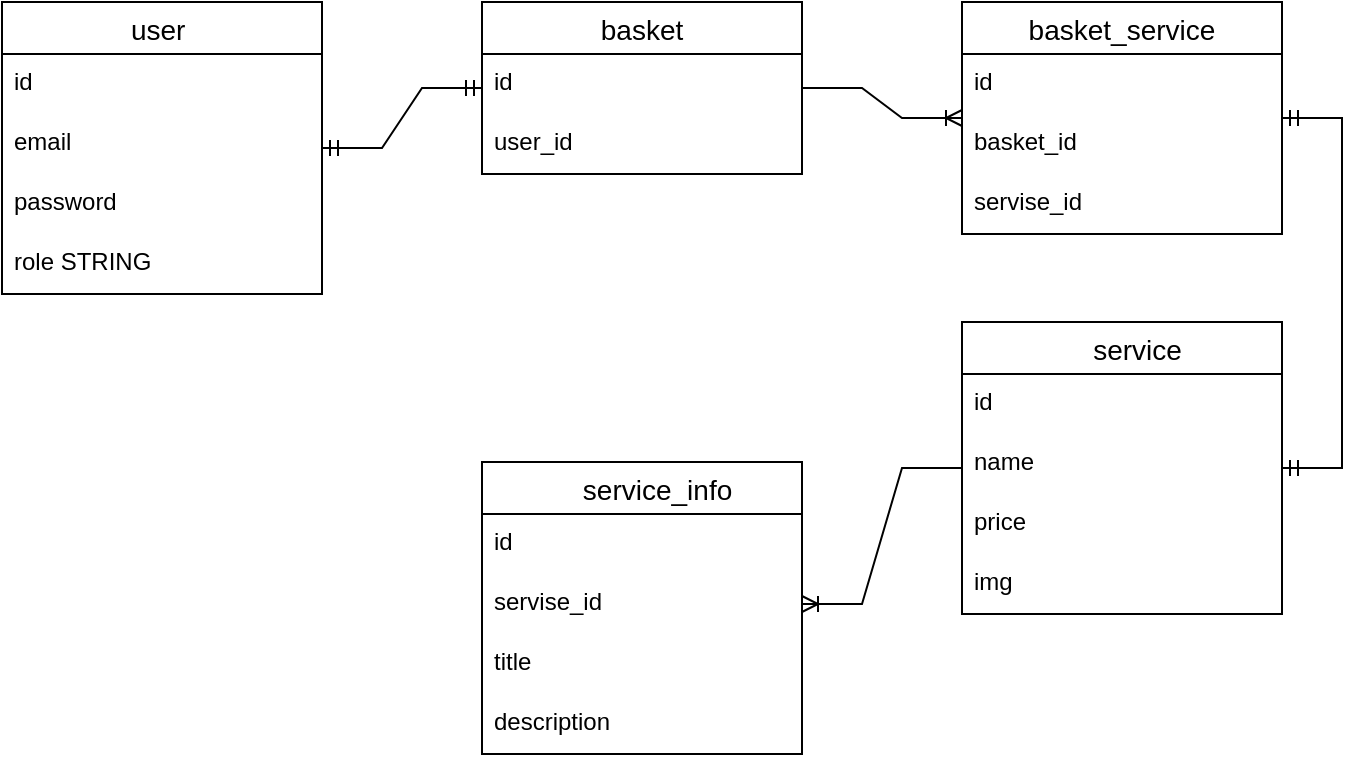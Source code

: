 <mxfile version="20.4.0" type="github">
  <diagram id="v2hEQZfIoBFvv74dmOdB" name="Страница 1">
    <mxGraphModel dx="1246" dy="724" grid="1" gridSize="10" guides="1" tooltips="1" connect="1" arrows="1" fold="1" page="1" pageScale="1" pageWidth="827" pageHeight="1169" math="0" shadow="0">
      <root>
        <mxCell id="0" />
        <mxCell id="1" parent="0" />
        <mxCell id="QNYCxwItY6GxLUILPX6E-1" value="basket" style="swimlane;fontStyle=0;childLayout=stackLayout;horizontal=1;startSize=26;horizontalStack=0;resizeParent=1;resizeParentMax=0;resizeLast=0;collapsible=1;marginBottom=0;align=center;fontSize=14;" vertex="1" parent="1">
          <mxGeometry x="320" y="250" width="160" height="86" as="geometry" />
        </mxCell>
        <mxCell id="QNYCxwItY6GxLUILPX6E-23" value="id" style="text;strokeColor=none;fillColor=none;spacingLeft=4;spacingRight=4;overflow=hidden;rotatable=0;points=[[0,0.5],[1,0.5]];portConstraint=eastwest;fontSize=12;" vertex="1" parent="QNYCxwItY6GxLUILPX6E-1">
          <mxGeometry y="26" width="160" height="30" as="geometry" />
        </mxCell>
        <mxCell id="QNYCxwItY6GxLUILPX6E-2" value="user_id" style="text;strokeColor=none;fillColor=none;spacingLeft=4;spacingRight=4;overflow=hidden;rotatable=0;points=[[0,0.5],[1,0.5]];portConstraint=eastwest;fontSize=12;" vertex="1" parent="QNYCxwItY6GxLUILPX6E-1">
          <mxGeometry y="56" width="160" height="30" as="geometry" />
        </mxCell>
        <mxCell id="QNYCxwItY6GxLUILPX6E-5" value="user " style="swimlane;fontStyle=0;childLayout=stackLayout;horizontal=1;startSize=26;horizontalStack=0;resizeParent=1;resizeParentMax=0;resizeLast=0;collapsible=1;marginBottom=0;align=center;fontSize=14;" vertex="1" parent="1">
          <mxGeometry x="80" y="250" width="160" height="146" as="geometry" />
        </mxCell>
        <mxCell id="QNYCxwItY6GxLUILPX6E-6" value="id&#xa;" style="text;strokeColor=none;fillColor=none;spacingLeft=4;spacingRight=4;overflow=hidden;rotatable=0;points=[[0,0.5],[1,0.5]];portConstraint=eastwest;fontSize=12;" vertex="1" parent="QNYCxwItY6GxLUILPX6E-5">
          <mxGeometry y="26" width="160" height="30" as="geometry" />
        </mxCell>
        <mxCell id="QNYCxwItY6GxLUILPX6E-7" value="email" style="text;strokeColor=none;fillColor=none;spacingLeft=4;spacingRight=4;overflow=hidden;rotatable=0;points=[[0,0.5],[1,0.5]];portConstraint=eastwest;fontSize=12;" vertex="1" parent="QNYCxwItY6GxLUILPX6E-5">
          <mxGeometry y="56" width="160" height="30" as="geometry" />
        </mxCell>
        <mxCell id="QNYCxwItY6GxLUILPX6E-18" value="password" style="text;strokeColor=none;fillColor=none;spacingLeft=4;spacingRight=4;overflow=hidden;rotatable=0;points=[[0,0.5],[1,0.5]];portConstraint=eastwest;fontSize=12;" vertex="1" parent="QNYCxwItY6GxLUILPX6E-5">
          <mxGeometry y="86" width="160" height="30" as="geometry" />
        </mxCell>
        <mxCell id="QNYCxwItY6GxLUILPX6E-8" value="role STRING" style="text;strokeColor=none;fillColor=none;spacingLeft=4;spacingRight=4;overflow=hidden;rotatable=0;points=[[0,0.5],[1,0.5]];portConstraint=eastwest;fontSize=12;" vertex="1" parent="QNYCxwItY6GxLUILPX6E-5">
          <mxGeometry y="116" width="160" height="30" as="geometry" />
        </mxCell>
        <mxCell id="QNYCxwItY6GxLUILPX6E-9" value="basket_service" style="swimlane;fontStyle=0;childLayout=stackLayout;horizontal=1;startSize=26;horizontalStack=0;resizeParent=1;resizeParentMax=0;resizeLast=0;collapsible=1;marginBottom=0;align=center;fontSize=14;" vertex="1" parent="1">
          <mxGeometry x="560" y="250" width="160" height="116" as="geometry" />
        </mxCell>
        <mxCell id="QNYCxwItY6GxLUILPX6E-10" value="id" style="text;strokeColor=none;fillColor=none;spacingLeft=4;spacingRight=4;overflow=hidden;rotatable=0;points=[[0,0.5],[1,0.5]];portConstraint=eastwest;fontSize=12;" vertex="1" parent="QNYCxwItY6GxLUILPX6E-9">
          <mxGeometry y="26" width="160" height="30" as="geometry" />
        </mxCell>
        <mxCell id="QNYCxwItY6GxLUILPX6E-11" value="basket_id" style="text;strokeColor=none;fillColor=none;spacingLeft=4;spacingRight=4;overflow=hidden;rotatable=0;points=[[0,0.5],[1,0.5]];portConstraint=eastwest;fontSize=12;" vertex="1" parent="QNYCxwItY6GxLUILPX6E-9">
          <mxGeometry y="56" width="160" height="30" as="geometry" />
        </mxCell>
        <mxCell id="QNYCxwItY6GxLUILPX6E-12" value="servise_id" style="text;strokeColor=none;fillColor=none;spacingLeft=4;spacingRight=4;overflow=hidden;rotatable=0;points=[[0,0.5],[1,0.5]];portConstraint=eastwest;fontSize=12;" vertex="1" parent="QNYCxwItY6GxLUILPX6E-9">
          <mxGeometry y="86" width="160" height="30" as="geometry" />
        </mxCell>
        <mxCell id="QNYCxwItY6GxLUILPX6E-14" value="    service" style="swimlane;fontStyle=0;childLayout=stackLayout;horizontal=1;startSize=26;horizontalStack=0;resizeParent=1;resizeParentMax=0;resizeLast=0;collapsible=1;marginBottom=0;align=center;fontSize=14;" vertex="1" parent="1">
          <mxGeometry x="560" y="410" width="160" height="146" as="geometry" />
        </mxCell>
        <mxCell id="QNYCxwItY6GxLUILPX6E-15" value="id" style="text;strokeColor=none;fillColor=none;spacingLeft=4;spacingRight=4;overflow=hidden;rotatable=0;points=[[0,0.5],[1,0.5]];portConstraint=eastwest;fontSize=12;" vertex="1" parent="QNYCxwItY6GxLUILPX6E-14">
          <mxGeometry y="26" width="160" height="30" as="geometry" />
        </mxCell>
        <mxCell id="QNYCxwItY6GxLUILPX6E-16" value="name" style="text;strokeColor=none;fillColor=none;spacingLeft=4;spacingRight=4;overflow=hidden;rotatable=0;points=[[0,0.5],[1,0.5]];portConstraint=eastwest;fontSize=12;" vertex="1" parent="QNYCxwItY6GxLUILPX6E-14">
          <mxGeometry y="56" width="160" height="30" as="geometry" />
        </mxCell>
        <mxCell id="QNYCxwItY6GxLUILPX6E-19" value="price" style="text;strokeColor=none;fillColor=none;spacingLeft=4;spacingRight=4;overflow=hidden;rotatable=0;points=[[0,0.5],[1,0.5]];portConstraint=eastwest;fontSize=12;" vertex="1" parent="QNYCxwItY6GxLUILPX6E-14">
          <mxGeometry y="86" width="160" height="30" as="geometry" />
        </mxCell>
        <mxCell id="QNYCxwItY6GxLUILPX6E-17" value="img" style="text;strokeColor=none;fillColor=none;spacingLeft=4;spacingRight=4;overflow=hidden;rotatable=0;points=[[0,0.5],[1,0.5]];portConstraint=eastwest;fontSize=12;" vertex="1" parent="QNYCxwItY6GxLUILPX6E-14">
          <mxGeometry y="116" width="160" height="30" as="geometry" />
        </mxCell>
        <mxCell id="QNYCxwItY6GxLUILPX6E-21" value="" style="edgeStyle=entityRelationEdgeStyle;fontSize=12;html=1;endArrow=ERmandOne;startArrow=ERmandOne;rounded=0;" edge="1" parent="1" source="QNYCxwItY6GxLUILPX6E-5" target="QNYCxwItY6GxLUILPX6E-1">
          <mxGeometry width="100" height="100" relative="1" as="geometry">
            <mxPoint x="270" y="466" as="sourcePoint" />
            <mxPoint x="370" y="366" as="targetPoint" />
          </mxGeometry>
        </mxCell>
        <mxCell id="QNYCxwItY6GxLUILPX6E-22" value="" style="edgeStyle=entityRelationEdgeStyle;fontSize=12;html=1;endArrow=ERoneToMany;rounded=0;" edge="1" parent="1" source="QNYCxwItY6GxLUILPX6E-1" target="QNYCxwItY6GxLUILPX6E-9">
          <mxGeometry width="100" height="100" relative="1" as="geometry">
            <mxPoint x="300" y="520" as="sourcePoint" />
            <mxPoint x="400" y="420" as="targetPoint" />
          </mxGeometry>
        </mxCell>
        <mxCell id="QNYCxwItY6GxLUILPX6E-25" value="" style="edgeStyle=entityRelationEdgeStyle;fontSize=12;html=1;endArrow=ERmandOne;startArrow=ERmandOne;rounded=0;" edge="1" parent="1" source="QNYCxwItY6GxLUILPX6E-14" target="QNYCxwItY6GxLUILPX6E-9">
          <mxGeometry width="100" height="100" relative="1" as="geometry">
            <mxPoint x="250" y="550" as="sourcePoint" />
            <mxPoint x="350" y="450" as="targetPoint" />
          </mxGeometry>
        </mxCell>
        <mxCell id="QNYCxwItY6GxLUILPX6E-26" value="    service_info" style="swimlane;fontStyle=0;childLayout=stackLayout;horizontal=1;startSize=26;horizontalStack=0;resizeParent=1;resizeParentMax=0;resizeLast=0;collapsible=1;marginBottom=0;align=center;fontSize=14;" vertex="1" parent="1">
          <mxGeometry x="320" y="480" width="160" height="146" as="geometry" />
        </mxCell>
        <mxCell id="QNYCxwItY6GxLUILPX6E-27" value="id" style="text;strokeColor=none;fillColor=none;spacingLeft=4;spacingRight=4;overflow=hidden;rotatable=0;points=[[0,0.5],[1,0.5]];portConstraint=eastwest;fontSize=12;" vertex="1" parent="QNYCxwItY6GxLUILPX6E-26">
          <mxGeometry y="26" width="160" height="30" as="geometry" />
        </mxCell>
        <mxCell id="QNYCxwItY6GxLUILPX6E-28" value="servise_id" style="text;strokeColor=none;fillColor=none;spacingLeft=4;spacingRight=4;overflow=hidden;rotatable=0;points=[[0,0.5],[1,0.5]];portConstraint=eastwest;fontSize=12;" vertex="1" parent="QNYCxwItY6GxLUILPX6E-26">
          <mxGeometry y="56" width="160" height="30" as="geometry" />
        </mxCell>
        <mxCell id="QNYCxwItY6GxLUILPX6E-29" value="title" style="text;strokeColor=none;fillColor=none;spacingLeft=4;spacingRight=4;overflow=hidden;rotatable=0;points=[[0,0.5],[1,0.5]];portConstraint=eastwest;fontSize=12;" vertex="1" parent="QNYCxwItY6GxLUILPX6E-26">
          <mxGeometry y="86" width="160" height="30" as="geometry" />
        </mxCell>
        <mxCell id="QNYCxwItY6GxLUILPX6E-30" value="description" style="text;strokeColor=none;fillColor=none;spacingLeft=4;spacingRight=4;overflow=hidden;rotatable=0;points=[[0,0.5],[1,0.5]];portConstraint=eastwest;fontSize=12;" vertex="1" parent="QNYCxwItY6GxLUILPX6E-26">
          <mxGeometry y="116" width="160" height="30" as="geometry" />
        </mxCell>
        <mxCell id="QNYCxwItY6GxLUILPX6E-31" value="" style="edgeStyle=entityRelationEdgeStyle;fontSize=12;html=1;endArrow=ERoneToMany;rounded=0;entryX=1;entryY=0.5;entryDx=0;entryDy=0;" edge="1" parent="1" source="QNYCxwItY6GxLUILPX6E-14" target="QNYCxwItY6GxLUILPX6E-28">
          <mxGeometry width="100" height="100" relative="1" as="geometry">
            <mxPoint x="620" y="630" as="sourcePoint" />
            <mxPoint x="720" y="530" as="targetPoint" />
          </mxGeometry>
        </mxCell>
      </root>
    </mxGraphModel>
  </diagram>
</mxfile>
